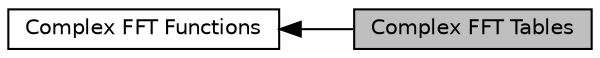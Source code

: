 digraph "Complex FFT Tables"
{
  edge [fontname="Helvetica",fontsize="10",labelfontname="Helvetica",labelfontsize="10"];
  node [fontname="Helvetica",fontsize="10",shape=record];
  rankdir=LR;
  Node1 [label="Complex FFT Functions",height=0.2,width=0.4,color="black", fillcolor="white", style="filled",URL="$group__ComplexFFT.html"];
  Node0 [label="Complex FFT Tables",height=0.2,width=0.4,color="black", fillcolor="grey75", style="filled", fontcolor="black"];
  Node1->Node0 [shape=plaintext, dir="back", style="solid"];
}
